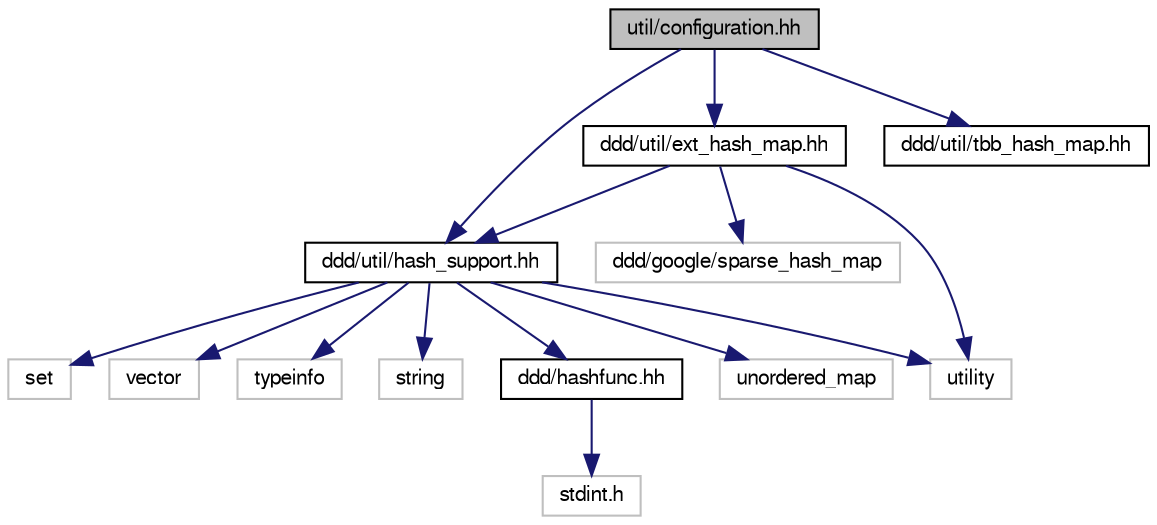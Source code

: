 digraph "util/configuration.hh"
{
  edge [fontname="FreeSans",fontsize="10",labelfontname="FreeSans",labelfontsize="10"];
  node [fontname="FreeSans",fontsize="10",shape=record];
  Node1 [label="util/configuration.hh",height=0.2,width=0.4,color="black", fillcolor="grey75", style="filled" fontcolor="black"];
  Node1 -> Node2 [color="midnightblue",fontsize="10",style="solid",fontname="FreeSans"];
  Node2 [label="ddd/util/hash_support.hh",height=0.2,width=0.4,color="black", fillcolor="white", style="filled",URL="$hash__support_8hh.html"];
  Node2 -> Node3 [color="midnightblue",fontsize="10",style="solid",fontname="FreeSans"];
  Node3 [label="utility",height=0.2,width=0.4,color="grey75", fillcolor="white", style="filled"];
  Node2 -> Node4 [color="midnightblue",fontsize="10",style="solid",fontname="FreeSans"];
  Node4 [label="set",height=0.2,width=0.4,color="grey75", fillcolor="white", style="filled"];
  Node2 -> Node5 [color="midnightblue",fontsize="10",style="solid",fontname="FreeSans"];
  Node5 [label="vector",height=0.2,width=0.4,color="grey75", fillcolor="white", style="filled"];
  Node2 -> Node6 [color="midnightblue",fontsize="10",style="solid",fontname="FreeSans"];
  Node6 [label="typeinfo",height=0.2,width=0.4,color="grey75", fillcolor="white", style="filled"];
  Node2 -> Node7 [color="midnightblue",fontsize="10",style="solid",fontname="FreeSans"];
  Node7 [label="string",height=0.2,width=0.4,color="grey75", fillcolor="white", style="filled"];
  Node2 -> Node8 [color="midnightblue",fontsize="10",style="solid",fontname="FreeSans"];
  Node8 [label="ddd/hashfunc.hh",height=0.2,width=0.4,color="black", fillcolor="white", style="filled",URL="$hashfunc_8hh.html"];
  Node8 -> Node9 [color="midnightblue",fontsize="10",style="solid",fontname="FreeSans"];
  Node9 [label="stdint.h",height=0.2,width=0.4,color="grey75", fillcolor="white", style="filled"];
  Node2 -> Node10 [color="midnightblue",fontsize="10",style="solid",fontname="FreeSans"];
  Node10 [label="unordered_map",height=0.2,width=0.4,color="grey75", fillcolor="white", style="filled"];
  Node1 -> Node11 [color="midnightblue",fontsize="10",style="solid",fontname="FreeSans"];
  Node11 [label="ddd/util/ext_hash_map.hh",height=0.2,width=0.4,color="black", fillcolor="white", style="filled",URL="$ext__hash__map_8hh.html"];
  Node11 -> Node12 [color="midnightblue",fontsize="10",style="solid",fontname="FreeSans"];
  Node12 [label="ddd/google/sparse_hash_map",height=0.2,width=0.4,color="grey75", fillcolor="white", style="filled"];
  Node11 -> Node2 [color="midnightblue",fontsize="10",style="solid",fontname="FreeSans"];
  Node11 -> Node3 [color="midnightblue",fontsize="10",style="solid",fontname="FreeSans"];
  Node1 -> Node13 [color="midnightblue",fontsize="10",style="solid",fontname="FreeSans"];
  Node13 [label="ddd/util/tbb_hash_map.hh",height=0.2,width=0.4,color="black", fillcolor="white", style="filled",URL="$tbb__hash__map_8hh.html"];
}
